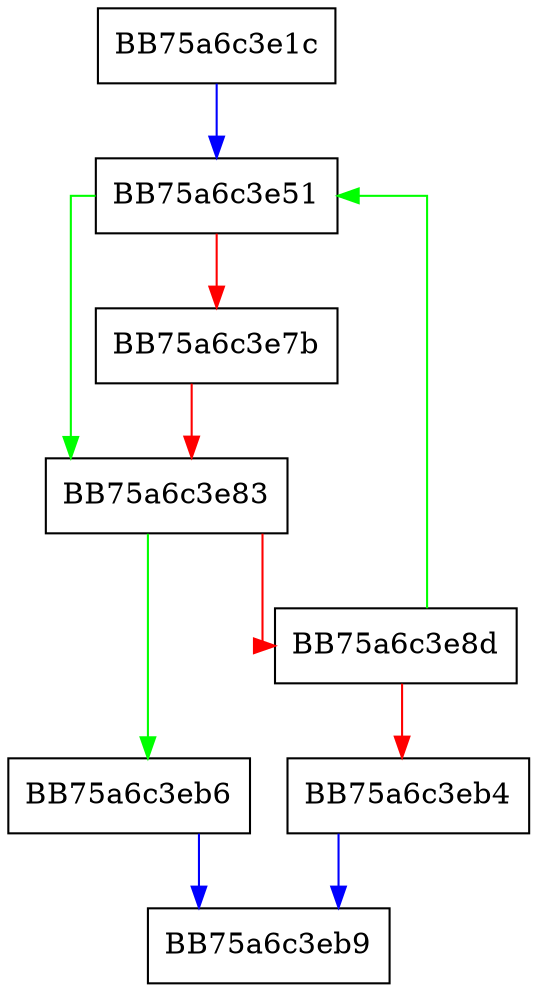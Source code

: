digraph Merge {
  node [shape="box"];
  graph [splines=ortho];
  BB75a6c3e1c -> BB75a6c3e51 [color="blue"];
  BB75a6c3e51 -> BB75a6c3e83 [color="green"];
  BB75a6c3e51 -> BB75a6c3e7b [color="red"];
  BB75a6c3e7b -> BB75a6c3e83 [color="red"];
  BB75a6c3e83 -> BB75a6c3eb6 [color="green"];
  BB75a6c3e83 -> BB75a6c3e8d [color="red"];
  BB75a6c3e8d -> BB75a6c3e51 [color="green"];
  BB75a6c3e8d -> BB75a6c3eb4 [color="red"];
  BB75a6c3eb4 -> BB75a6c3eb9 [color="blue"];
  BB75a6c3eb6 -> BB75a6c3eb9 [color="blue"];
}